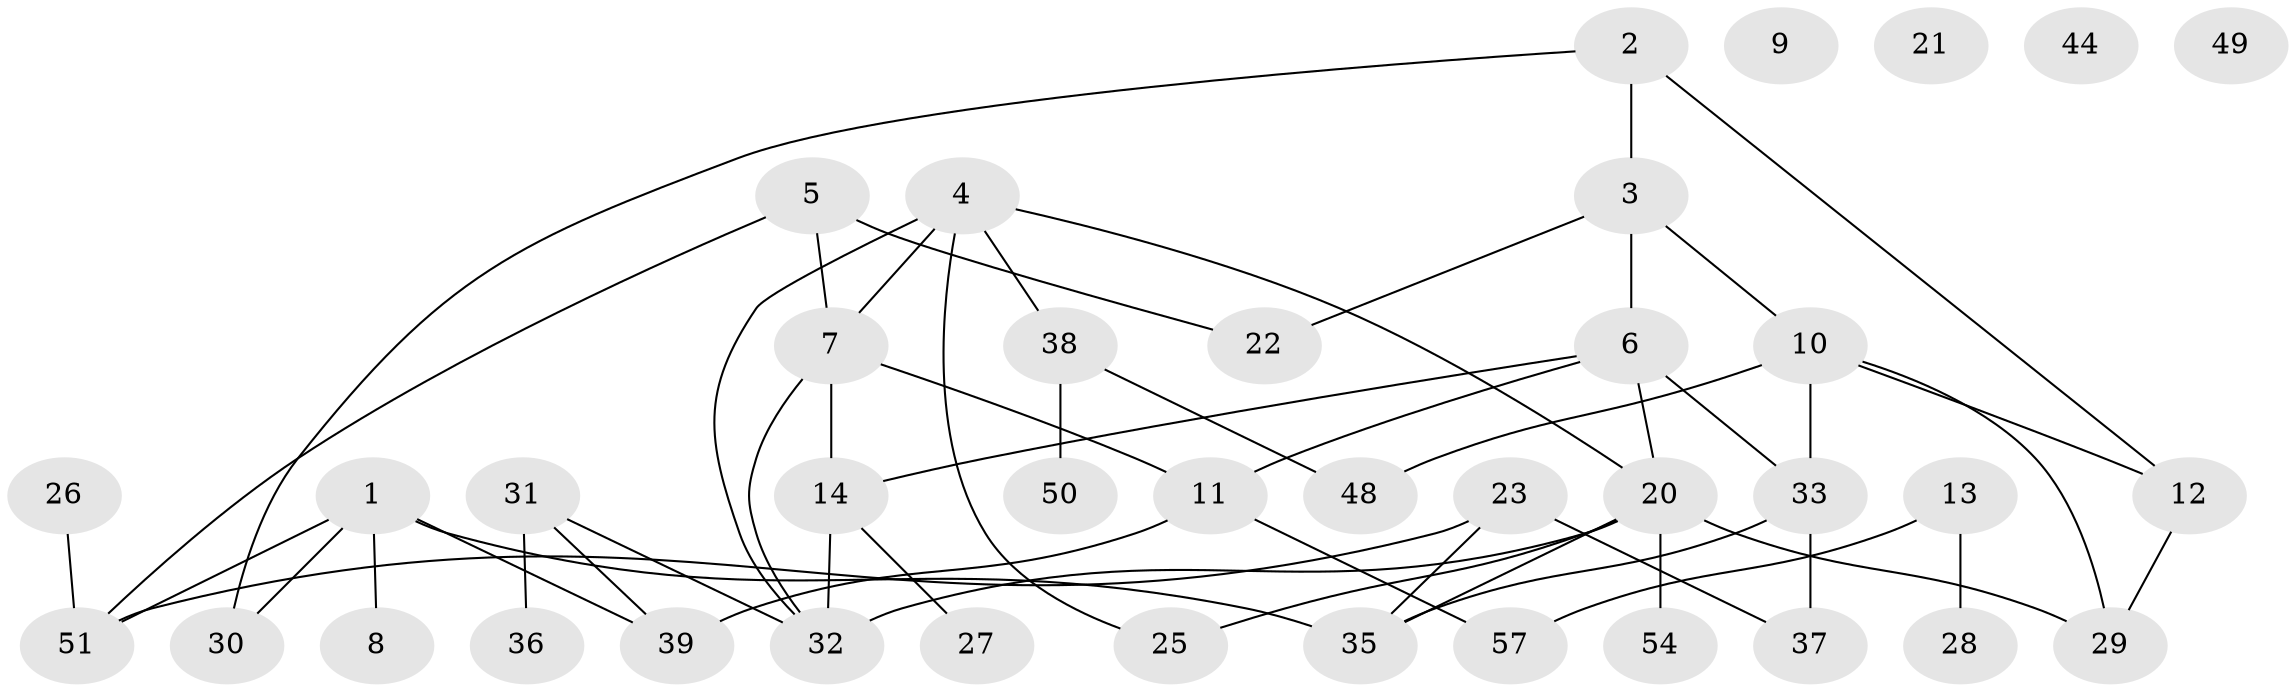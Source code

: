 // original degree distribution, {2: 0.29310344827586204, 3: 0.2413793103448276, 4: 0.1724137931034483, 1: 0.13793103448275862, 0: 0.06896551724137931, 5: 0.06896551724137931, 6: 0.017241379310344827}
// Generated by graph-tools (version 1.1) at 2025/41/03/06/25 10:41:21]
// undirected, 39 vertices, 53 edges
graph export_dot {
graph [start="1"]
  node [color=gray90,style=filled];
  1 [super="+47"];
  2 [super="+19"];
  3 [super="+56"];
  4 [super="+16"];
  5 [super="+58"];
  6 [super="+46"];
  7 [super="+18"];
  8;
  9;
  10 [super="+40"];
  11 [super="+41"];
  12 [super="+24"];
  13 [super="+15"];
  14 [super="+17"];
  20 [super="+42"];
  21;
  22;
  23;
  25;
  26;
  27;
  28;
  29;
  30 [super="+45"];
  31 [super="+34"];
  32;
  33 [super="+43"];
  35 [super="+52"];
  36;
  37;
  38 [super="+53"];
  39;
  44;
  48;
  49;
  50;
  51 [super="+55"];
  54;
  57;
  1 -- 51;
  1 -- 35;
  1 -- 39;
  1 -- 8;
  1 -- 30;
  2 -- 30;
  2 -- 3;
  2 -- 12;
  3 -- 6;
  3 -- 10;
  3 -- 22;
  4 -- 20;
  4 -- 32;
  4 -- 38;
  4 -- 7;
  4 -- 25;
  5 -- 22;
  5 -- 7;
  5 -- 51;
  6 -- 33;
  6 -- 11;
  6 -- 20;
  6 -- 14;
  7 -- 11;
  7 -- 32;
  7 -- 14;
  10 -- 12;
  10 -- 33 [weight=3];
  10 -- 48;
  10 -- 29;
  11 -- 57;
  11 -- 39;
  12 -- 29;
  13 -- 57;
  13 -- 28;
  14 -- 27;
  14 -- 32;
  20 -- 25;
  20 -- 32;
  20 -- 35;
  20 -- 29;
  20 -- 54;
  23 -- 35;
  23 -- 37;
  23 -- 51 [weight=2];
  26 -- 51;
  31 -- 36;
  31 -- 39;
  31 -- 32;
  33 -- 37;
  33 -- 35;
  38 -- 48;
  38 -- 50;
}
